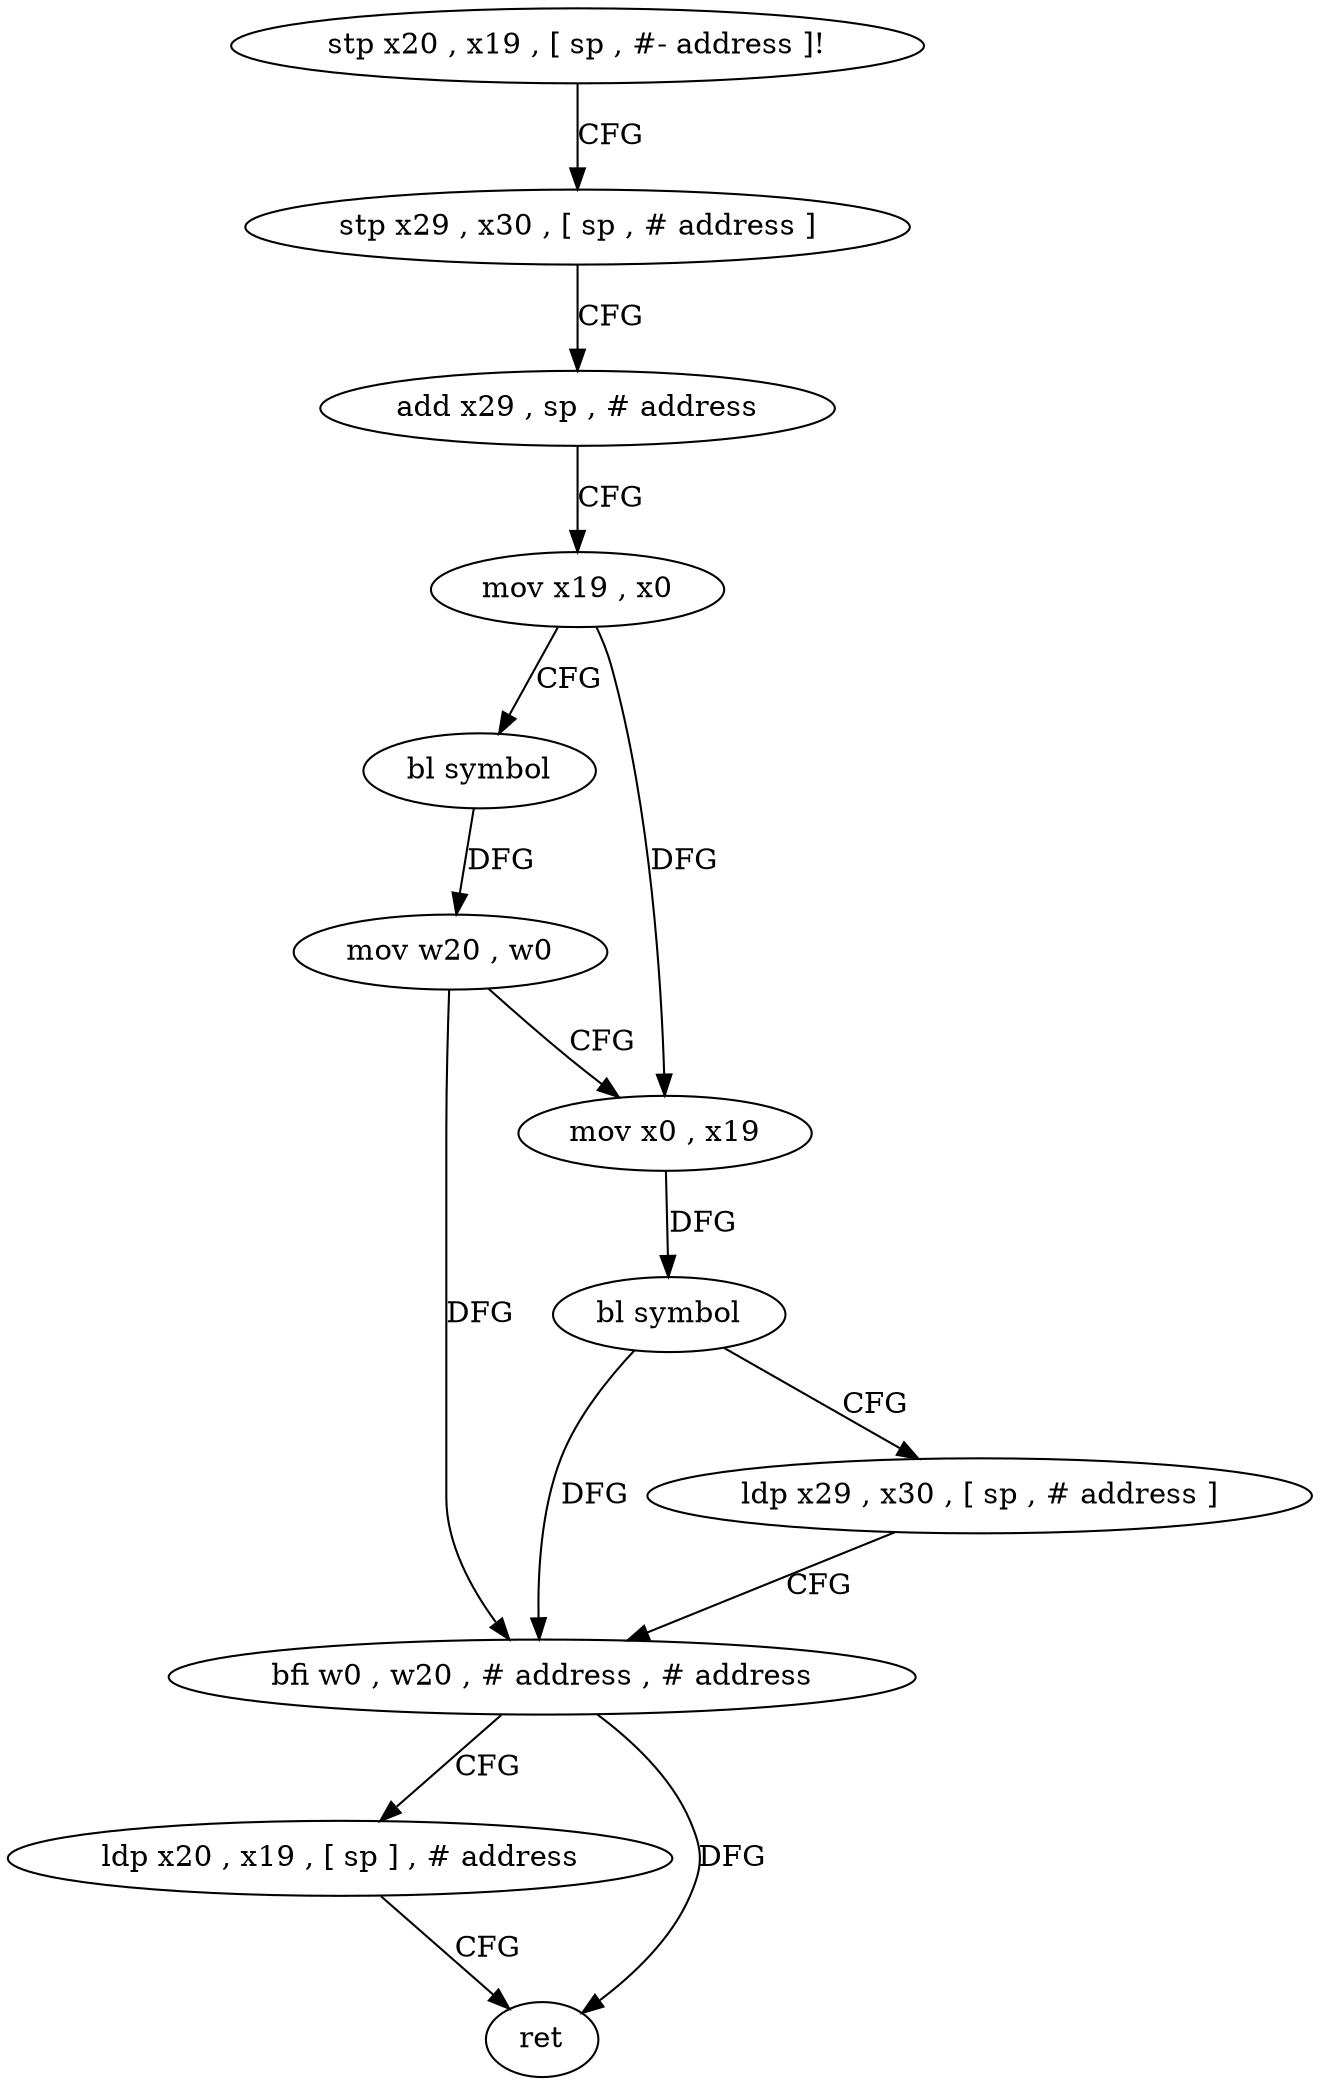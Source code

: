 digraph "func" {
"4212232" [label = "stp x20 , x19 , [ sp , #- address ]!" ]
"4212236" [label = "stp x29 , x30 , [ sp , # address ]" ]
"4212240" [label = "add x29 , sp , # address" ]
"4212244" [label = "mov x19 , x0" ]
"4212248" [label = "bl symbol" ]
"4212252" [label = "mov w20 , w0" ]
"4212256" [label = "mov x0 , x19" ]
"4212260" [label = "bl symbol" ]
"4212264" [label = "ldp x29 , x30 , [ sp , # address ]" ]
"4212268" [label = "bfi w0 , w20 , # address , # address" ]
"4212272" [label = "ldp x20 , x19 , [ sp ] , # address" ]
"4212276" [label = "ret" ]
"4212232" -> "4212236" [ label = "CFG" ]
"4212236" -> "4212240" [ label = "CFG" ]
"4212240" -> "4212244" [ label = "CFG" ]
"4212244" -> "4212248" [ label = "CFG" ]
"4212244" -> "4212256" [ label = "DFG" ]
"4212248" -> "4212252" [ label = "DFG" ]
"4212252" -> "4212256" [ label = "CFG" ]
"4212252" -> "4212268" [ label = "DFG" ]
"4212256" -> "4212260" [ label = "DFG" ]
"4212260" -> "4212264" [ label = "CFG" ]
"4212260" -> "4212268" [ label = "DFG" ]
"4212264" -> "4212268" [ label = "CFG" ]
"4212268" -> "4212272" [ label = "CFG" ]
"4212268" -> "4212276" [ label = "DFG" ]
"4212272" -> "4212276" [ label = "CFG" ]
}
